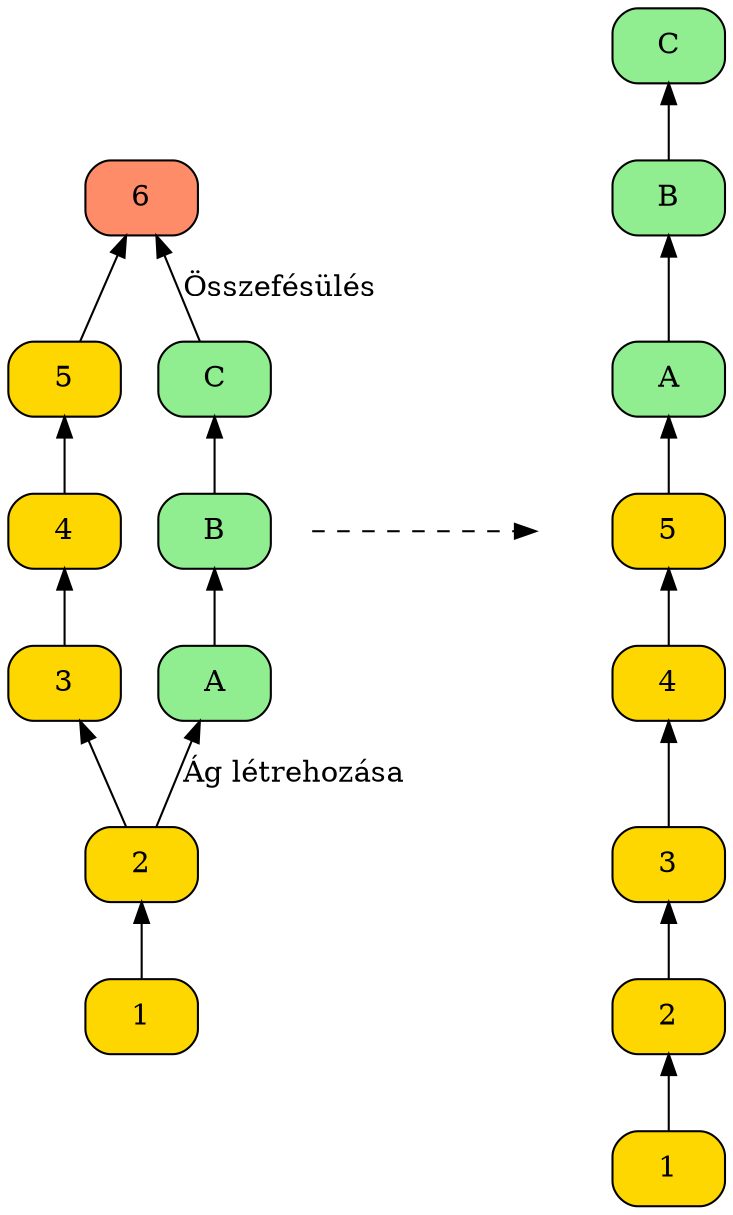 digraph git {
    graph [dpi=300]
    rankdir="BT"

    c1_1 [label="1", shape="rect", style="filled, rounded", fillcolor="gold"]
    c2_1 [label="2", shape="rect", style="filled, rounded", fillcolor="gold"]
    c3_1 [label="3", shape="rect", style="filled, rounded", fillcolor="gold"]
    c4_1 [label="4", shape="rect", style="filled, rounded", fillcolor="gold"]
    c5_1 [label="5", shape="rect", style="filled, rounded", fillcolor="gold"]
    c6_1 [label="6", shape="rect", style="filled, rounded", fillcolor="salmon1"]
    ca_1 [label="A", shape="rect", style="filled, rounded", fillcolor="lightgreen"]
    cb_1 [label="B", shape="rect", style="filled, rounded", fillcolor="lightgreen"]
    cc_1 [label="C", shape="rect", style="filled, rounded", fillcolor="lightgreen"]

    c1_1 -> c2_1
    c2_1 -> c3_1
    c3_1 -> c4_1
    c4_1 -> c5_1
    c5_1 -> c6_1
    ca_1 -> cb_1
    cb_1 -> cc_1

    c2_1 -> ca_1 [label="Ág létrehozása"]
    cc_1 -> c6_1 [label="Összefésülés"]

    c1_2 [label="1", shape="rect", style="filled, rounded", fillcolor="gold"]
    c2_2 [label="2", shape="rect", style="filled, rounded", fillcolor="gold"]
    c3_2 [label="3", shape="rect", style="filled, rounded", fillcolor="gold"]
    c4_2 [label="4", shape="rect", style="filled, rounded", fillcolor="gold"]
    c5_2 [label="5", shape="rect", style="filled, rounded", fillcolor="gold"]
    ca_2 [label="A", shape="rect", style="filled, rounded", fillcolor="lightgreen"]
    cb_2 [label="B", shape="rect", style="filled, rounded", fillcolor="lightgreen"]
    cc_2 [label="C", shape="rect", style="filled, rounded", fillcolor="lightgreen"]

    c1_2 -> c2_2 -> c3_2 -> c4_2 -> c5_2 -> ca_2 -> cb_2 -> cc_2

    cb_1 -> temp1 [style="invis", minlen=0]
    temp1 -> temp2 [minlen=3, style="dashed"]
    temp2 ->  c5_2 [style="invis"]

    temp1 [shape="plaintext", label="", width=0]
    temp2 [shape="plaintext", label="", width=0]

    {rank="same"; c4_1; cb_1; temp1; temp2 c5_2}

}